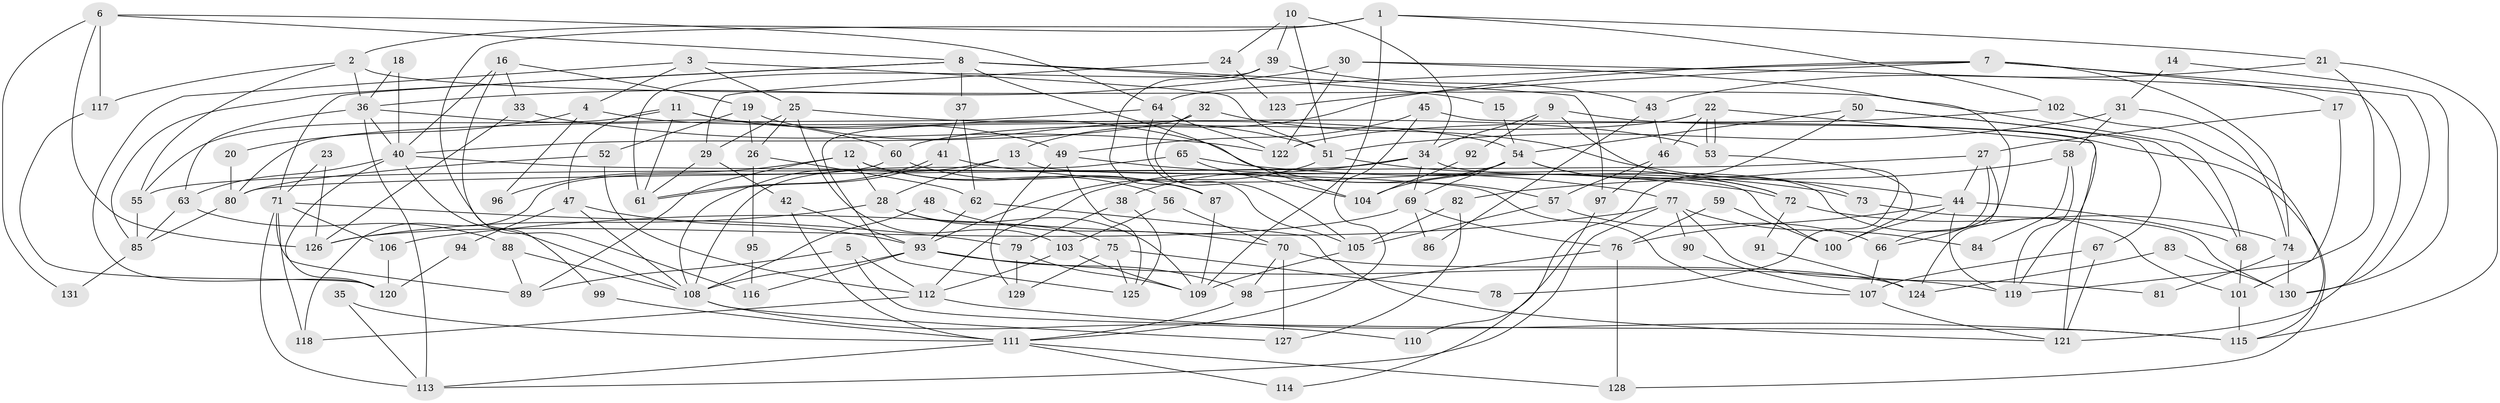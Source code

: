 // coarse degree distribution, {7: 0.05660377358490566, 9: 0.07547169811320754, 4: 0.1320754716981132, 6: 0.1320754716981132, 11: 0.05660377358490566, 15: 0.03773584905660377, 5: 0.16981132075471697, 10: 0.03773584905660377, 8: 0.07547169811320754, 2: 0.09433962264150944, 3: 0.1320754716981132}
// Generated by graph-tools (version 1.1) at 2025/50/03/04/25 22:50:57]
// undirected, 131 vertices, 262 edges
graph export_dot {
  node [color=gray90,style=filled];
  1;
  2;
  3;
  4;
  5;
  6;
  7;
  8;
  9;
  10;
  11;
  12;
  13;
  14;
  15;
  16;
  17;
  18;
  19;
  20;
  21;
  22;
  23;
  24;
  25;
  26;
  27;
  28;
  29;
  30;
  31;
  32;
  33;
  34;
  35;
  36;
  37;
  38;
  39;
  40;
  41;
  42;
  43;
  44;
  45;
  46;
  47;
  48;
  49;
  50;
  51;
  52;
  53;
  54;
  55;
  56;
  57;
  58;
  59;
  60;
  61;
  62;
  63;
  64;
  65;
  66;
  67;
  68;
  69;
  70;
  71;
  72;
  73;
  74;
  75;
  76;
  77;
  78;
  79;
  80;
  81;
  82;
  83;
  84;
  85;
  86;
  87;
  88;
  89;
  90;
  91;
  92;
  93;
  94;
  95;
  96;
  97;
  98;
  99;
  100;
  101;
  102;
  103;
  104;
  105;
  106;
  107;
  108;
  109;
  110;
  111;
  112;
  113;
  114;
  115;
  116;
  117;
  118;
  119;
  120;
  121;
  122;
  123;
  124;
  125;
  126;
  127;
  128;
  129;
  130;
  131;
  1 -- 2;
  1 -- 102;
  1 -- 21;
  1 -- 109;
  1 -- 116;
  2 -- 36;
  2 -- 55;
  2 -- 68;
  2 -- 117;
  3 -- 120;
  3 -- 25;
  3 -- 4;
  3 -- 51;
  4 -- 54;
  4 -- 20;
  4 -- 96;
  5 -- 89;
  5 -- 115;
  5 -- 112;
  6 -- 126;
  6 -- 64;
  6 -- 8;
  6 -- 117;
  6 -- 131;
  7 -- 13;
  7 -- 74;
  7 -- 17;
  7 -- 64;
  7 -- 123;
  7 -- 130;
  8 -- 71;
  8 -- 15;
  8 -- 37;
  8 -- 85;
  8 -- 97;
  8 -- 104;
  9 -- 128;
  9 -- 34;
  9 -- 78;
  9 -- 92;
  10 -- 39;
  10 -- 51;
  10 -- 24;
  10 -- 34;
  11 -- 57;
  11 -- 49;
  11 -- 47;
  11 -- 55;
  11 -- 61;
  12 -- 28;
  12 -- 89;
  12 -- 56;
  12 -- 87;
  12 -- 96;
  13 -- 28;
  13 -- 108;
  13 -- 100;
  14 -- 130;
  14 -- 31;
  15 -- 54;
  16 -- 40;
  16 -- 19;
  16 -- 33;
  16 -- 99;
  17 -- 27;
  17 -- 101;
  18 -- 40;
  18 -- 36;
  19 -- 52;
  19 -- 26;
  19 -- 51;
  20 -- 80;
  21 -- 119;
  21 -- 43;
  21 -- 115;
  22 -- 46;
  22 -- 53;
  22 -- 53;
  22 -- 60;
  22 -- 119;
  23 -- 71;
  23 -- 126;
  24 -- 29;
  24 -- 123;
  25 -- 53;
  25 -- 29;
  25 -- 26;
  25 -- 103;
  26 -- 62;
  26 -- 95;
  27 -- 44;
  27 -- 66;
  27 -- 80;
  27 -- 124;
  28 -- 126;
  28 -- 109;
  28 -- 75;
  29 -- 61;
  29 -- 42;
  30 -- 121;
  30 -- 36;
  30 -- 66;
  30 -- 122;
  31 -- 51;
  31 -- 74;
  31 -- 58;
  32 -- 44;
  32 -- 105;
  32 -- 40;
  32 -- 125;
  33 -- 122;
  33 -- 126;
  34 -- 55;
  34 -- 38;
  34 -- 69;
  34 -- 101;
  35 -- 111;
  35 -- 113;
  36 -- 60;
  36 -- 40;
  36 -- 63;
  36 -- 113;
  37 -- 62;
  37 -- 41;
  38 -- 125;
  38 -- 79;
  39 -- 87;
  39 -- 61;
  39 -- 43;
  40 -- 108;
  40 -- 63;
  40 -- 107;
  40 -- 120;
  41 -- 61;
  41 -- 61;
  41 -- 72;
  42 -- 111;
  42 -- 93;
  43 -- 46;
  43 -- 86;
  44 -- 76;
  44 -- 68;
  44 -- 100;
  44 -- 119;
  45 -- 111;
  45 -- 49;
  45 -- 121;
  46 -- 57;
  46 -- 97;
  47 -- 93;
  47 -- 94;
  47 -- 108;
  48 -- 108;
  48 -- 70;
  49 -- 77;
  49 -- 125;
  49 -- 129;
  50 -- 54;
  50 -- 68;
  50 -- 67;
  50 -- 110;
  51 -- 72;
  51 -- 93;
  52 -- 112;
  52 -- 80;
  53 -- 100;
  54 -- 72;
  54 -- 112;
  54 -- 69;
  54 -- 73;
  54 -- 104;
  55 -- 85;
  56 -- 103;
  56 -- 70;
  57 -- 105;
  57 -- 66;
  58 -- 119;
  58 -- 82;
  58 -- 84;
  59 -- 100;
  59 -- 76;
  60 -- 87;
  60 -- 118;
  62 -- 93;
  62 -- 121;
  63 -- 85;
  63 -- 88;
  64 -- 80;
  64 -- 105;
  64 -- 122;
  65 -- 108;
  65 -- 104;
  65 -- 73;
  66 -- 107;
  67 -- 121;
  67 -- 107;
  68 -- 101;
  69 -- 76;
  69 -- 86;
  69 -- 126;
  70 -- 127;
  70 -- 98;
  70 -- 124;
  71 -- 118;
  71 -- 79;
  71 -- 89;
  71 -- 106;
  71 -- 113;
  72 -- 74;
  72 -- 91;
  73 -- 130;
  74 -- 130;
  74 -- 81;
  75 -- 129;
  75 -- 78;
  75 -- 125;
  76 -- 98;
  76 -- 128;
  77 -- 106;
  77 -- 113;
  77 -- 81;
  77 -- 84;
  77 -- 90;
  79 -- 109;
  79 -- 129;
  80 -- 85;
  82 -- 105;
  82 -- 127;
  83 -- 124;
  83 -- 130;
  85 -- 131;
  87 -- 109;
  88 -- 108;
  88 -- 89;
  90 -- 107;
  91 -- 124;
  92 -- 104;
  93 -- 119;
  93 -- 98;
  93 -- 108;
  93 -- 116;
  94 -- 120;
  95 -- 116;
  97 -- 114;
  98 -- 111;
  99 -- 111;
  101 -- 115;
  102 -- 115;
  102 -- 122;
  103 -- 112;
  103 -- 109;
  105 -- 109;
  106 -- 120;
  107 -- 121;
  108 -- 110;
  108 -- 127;
  111 -- 113;
  111 -- 114;
  111 -- 128;
  112 -- 115;
  112 -- 118;
  117 -- 120;
}
